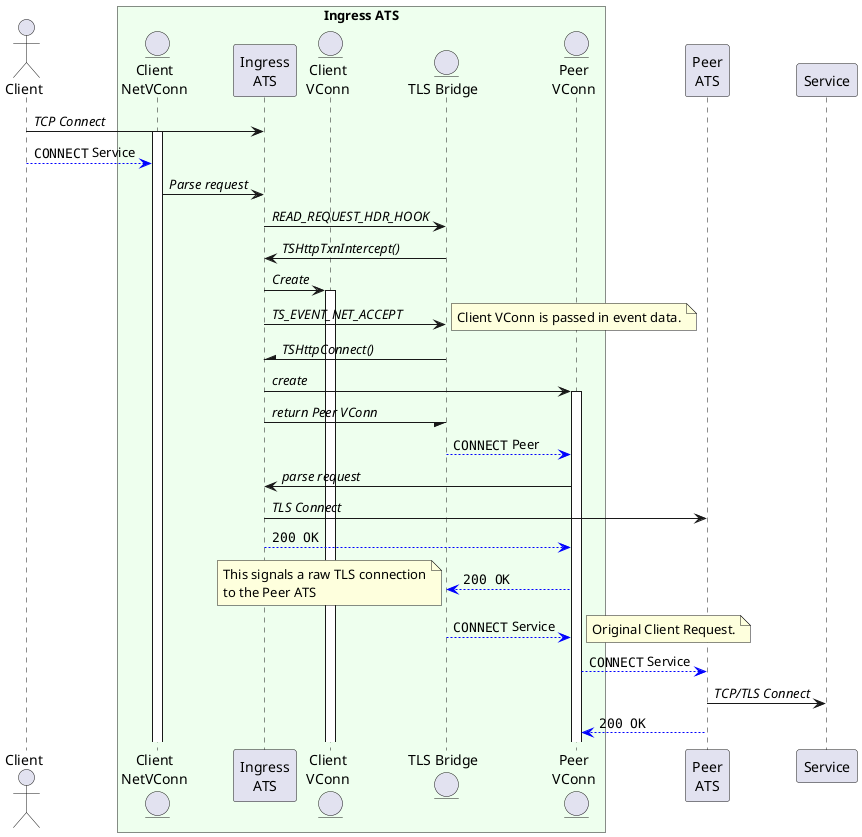 @startuml

actor Client
box "Ingress ATS" #EEFFEE
entity "Client\nNetVConn" as uanet
participant "Ingress\nATS" as ingress
entity "Client\nVConn" as uavc
entity "TLS Bridge" as plugin
entity "Peer\nVConn" as peervc
end box
participant "Peer\nATS" as peer
participant Service

Client -> ingress : //TCP Connect//
activate uanet
Client -[#blue]-> uanet : ""CONNECT"" Service
uanet -> ingress : //Parse request//
ingress -> plugin : //READ_REQUEST_HDR_HOOK//
plugin -> ingress : //TSHttpTxnIntercept()//
ingress -> uavc : //Create//
activate uavc
ingress -> plugin : //TS_EVENT_NET_ACCEPT//
note right : Client VConn is passed in event data.

plugin -\ ingress : //TSHttpConnect()//
ingress -> peervc : //create//
activate peervc
ingress -/ plugin : //return Peer VConn//

plugin -[#blue]-> peervc : ""CONNECT"" Peer
peervc -> ingress : //parse request//
ingress -> peer : //TLS Connect//
ingress -[#blue]-> peervc : ""200 OK""
peervc -[#blue]-> plugin : ""200 OK""
note left : This signals a raw TLS connection\nto the Peer ATS

plugin -[#blue]-> peervc : ""CONNECT"" Service
note right : Original Client Request.
peervc -[#blue]-> peer : ""CONNECT"" Service
peer -> Service : //TCP/TLS Connect//
peer -[#blue]-> peervc : ""200 OK""
@enduml
